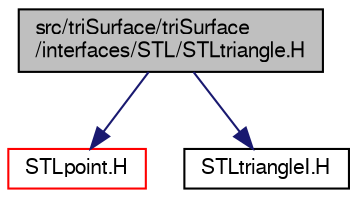 digraph "src/triSurface/triSurface/interfaces/STL/STLtriangle.H"
{
  bgcolor="transparent";
  edge [fontname="FreeSans",fontsize="10",labelfontname="FreeSans",labelfontsize="10"];
  node [fontname="FreeSans",fontsize="10",shape=record];
  Node0 [label="src/triSurface/triSurface\l/interfaces/STL/STLtriangle.H",height=0.2,width=0.4,color="black", fillcolor="grey75", style="filled", fontcolor="black"];
  Node0 -> Node1 [color="midnightblue",fontsize="10",style="solid",fontname="FreeSans"];
  Node1 [label="STLpoint.H",height=0.2,width=0.4,color="red",URL="$a15188.html"];
  Node0 -> Node65 [color="midnightblue",fontsize="10",style="solid",fontname="FreeSans"];
  Node65 [label="STLtriangleI.H",height=0.2,width=0.4,color="black",URL="$a39710.html"];
}

